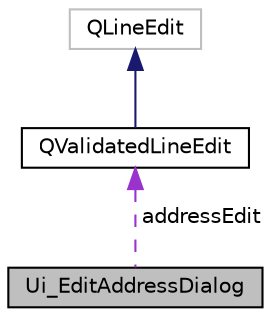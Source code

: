 digraph "Ui_EditAddressDialog"
{
 // LATEX_PDF_SIZE
  edge [fontname="Helvetica",fontsize="10",labelfontname="Helvetica",labelfontsize="10"];
  node [fontname="Helvetica",fontsize="10",shape=record];
  Node2 [label="Ui_EditAddressDialog",height=0.2,width=0.4,color="black", fillcolor="grey75", style="filled", fontcolor="black",tooltip=" "];
  Node3 -> Node2 [dir="back",color="darkorchid3",fontsize="10",style="dashed",label=" addressEdit" ];
  Node3 [label="QValidatedLineEdit",height=0.2,width=0.4,color="black", fillcolor="white", style="filled",URL="$class_q_validated_line_edit.html",tooltip=" "];
  Node4 -> Node3 [dir="back",color="midnightblue",fontsize="10",style="solid"];
  Node4 [label="QLineEdit",height=0.2,width=0.4,color="grey75", fillcolor="white", style="filled",tooltip=" "];
}
